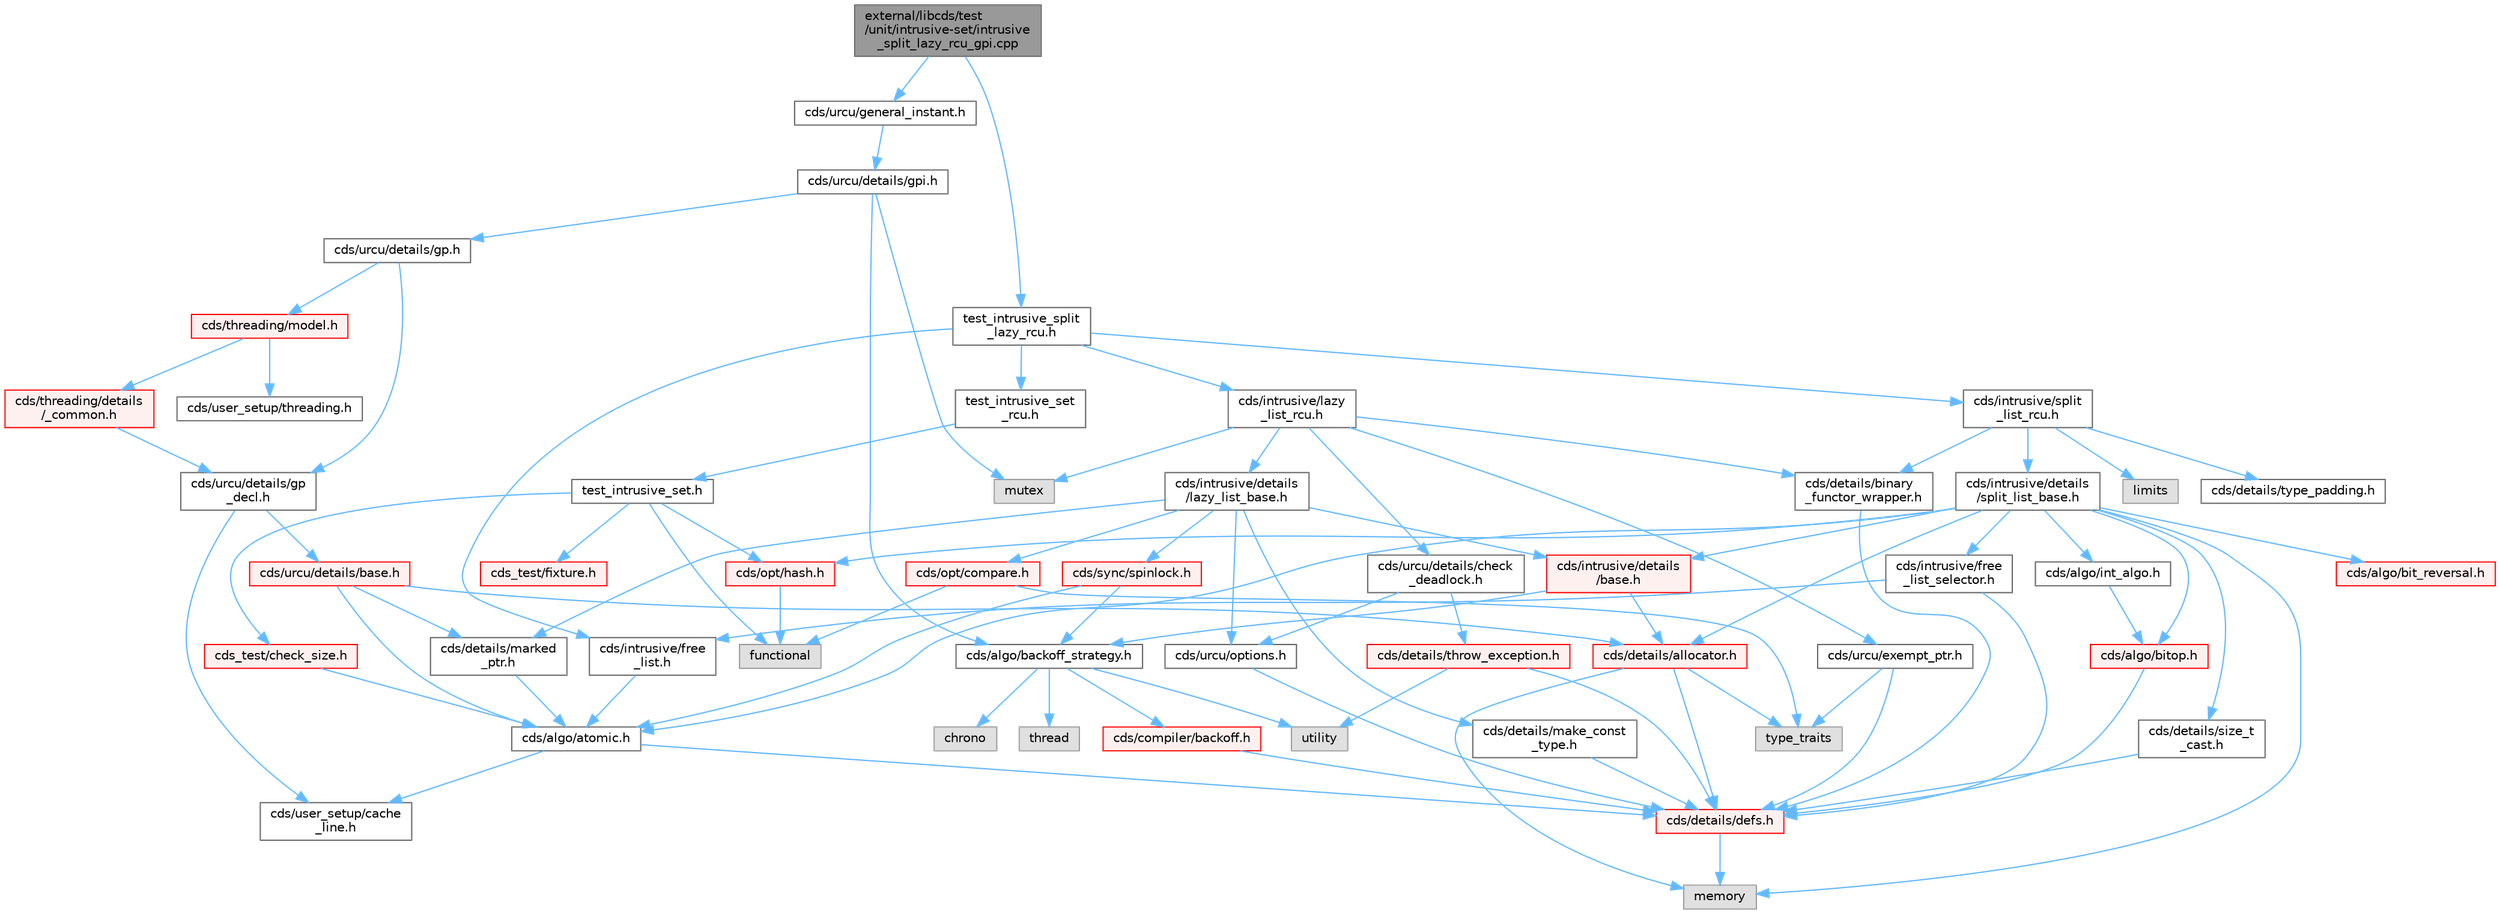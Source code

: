 digraph "external/libcds/test/unit/intrusive-set/intrusive_split_lazy_rcu_gpi.cpp"
{
 // LATEX_PDF_SIZE
  bgcolor="transparent";
  edge [fontname=Helvetica,fontsize=10,labelfontname=Helvetica,labelfontsize=10];
  node [fontname=Helvetica,fontsize=10,shape=box,height=0.2,width=0.4];
  Node1 [id="Node000001",label="external/libcds/test\l/unit/intrusive-set/intrusive\l_split_lazy_rcu_gpi.cpp",height=0.2,width=0.4,color="gray40", fillcolor="grey60", style="filled", fontcolor="black",tooltip=" "];
  Node1 -> Node2 [id="edge1_Node000001_Node000002",color="steelblue1",style="solid",tooltip=" "];
  Node2 [id="Node000002",label="cds/urcu/general_instant.h",height=0.2,width=0.4,color="grey40", fillcolor="white", style="filled",URL="$general__instant_8h.html",tooltip=" "];
  Node2 -> Node3 [id="edge2_Node000002_Node000003",color="steelblue1",style="solid",tooltip=" "];
  Node3 [id="Node000003",label="cds/urcu/details/gpi.h",height=0.2,width=0.4,color="grey40", fillcolor="white", style="filled",URL="$gpi_8h.html",tooltip=" "];
  Node3 -> Node4 [id="edge3_Node000003_Node000004",color="steelblue1",style="solid",tooltip=" "];
  Node4 [id="Node000004",label="mutex",height=0.2,width=0.4,color="grey60", fillcolor="#E0E0E0", style="filled",tooltip=" "];
  Node3 -> Node5 [id="edge4_Node000003_Node000005",color="steelblue1",style="solid",tooltip=" "];
  Node5 [id="Node000005",label="cds/urcu/details/gp.h",height=0.2,width=0.4,color="grey40", fillcolor="white", style="filled",URL="$gp_8h.html",tooltip=" "];
  Node5 -> Node6 [id="edge5_Node000005_Node000006",color="steelblue1",style="solid",tooltip=" "];
  Node6 [id="Node000006",label="cds/urcu/details/gp\l_decl.h",height=0.2,width=0.4,color="grey40", fillcolor="white", style="filled",URL="$gp__decl_8h.html",tooltip=" "];
  Node6 -> Node7 [id="edge6_Node000006_Node000007",color="steelblue1",style="solid",tooltip=" "];
  Node7 [id="Node000007",label="cds/urcu/details/base.h",height=0.2,width=0.4,color="red", fillcolor="#FFF0F0", style="filled",URL="$external_2libcds_2cds_2urcu_2details_2base_8h.html",tooltip=" "];
  Node7 -> Node8 [id="edge7_Node000007_Node000008",color="steelblue1",style="solid",tooltip=" "];
  Node8 [id="Node000008",label="cds/algo/atomic.h",height=0.2,width=0.4,color="grey40", fillcolor="white", style="filled",URL="$external_2libcds_2cds_2algo_2atomic_8h.html",tooltip=" "];
  Node8 -> Node9 [id="edge8_Node000008_Node000009",color="steelblue1",style="solid",tooltip=" "];
  Node9 [id="Node000009",label="cds/details/defs.h",height=0.2,width=0.4,color="red", fillcolor="#FFF0F0", style="filled",URL="$details_2defs_8h.html",tooltip=" "];
  Node9 -> Node17 [id="edge9_Node000009_Node000017",color="steelblue1",style="solid",tooltip=" "];
  Node17 [id="Node000017",label="memory",height=0.2,width=0.4,color="grey60", fillcolor="#E0E0E0", style="filled",tooltip=" "];
  Node8 -> Node22 [id="edge10_Node000008_Node000022",color="steelblue1",style="solid",tooltip=" "];
  Node22 [id="Node000022",label="cds/user_setup/cache\l_line.h",height=0.2,width=0.4,color="grey40", fillcolor="white", style="filled",URL="$cache__line_8h.html",tooltip="Cache-line size definition"];
  Node7 -> Node24 [id="edge11_Node000007_Node000024",color="steelblue1",style="solid",tooltip=" "];
  Node24 [id="Node000024",label="cds/details/allocator.h",height=0.2,width=0.4,color="red", fillcolor="#FFF0F0", style="filled",URL="$external_2libcds_2cds_2details_2allocator_8h.html",tooltip=" "];
  Node24 -> Node25 [id="edge12_Node000024_Node000025",color="steelblue1",style="solid",tooltip=" "];
  Node25 [id="Node000025",label="type_traits",height=0.2,width=0.4,color="grey60", fillcolor="#E0E0E0", style="filled",tooltip=" "];
  Node24 -> Node17 [id="edge13_Node000024_Node000017",color="steelblue1",style="solid",tooltip=" "];
  Node24 -> Node9 [id="edge14_Node000024_Node000009",color="steelblue1",style="solid",tooltip=" "];
  Node7 -> Node45 [id="edge15_Node000007_Node000045",color="steelblue1",style="solid",tooltip=" "];
  Node45 [id="Node000045",label="cds/details/marked\l_ptr.h",height=0.2,width=0.4,color="grey40", fillcolor="white", style="filled",URL="$marked__ptr_8h.html",tooltip=" "];
  Node45 -> Node8 [id="edge16_Node000045_Node000008",color="steelblue1",style="solid",tooltip=" "];
  Node6 -> Node22 [id="edge17_Node000006_Node000022",color="steelblue1",style="solid",tooltip=" "];
  Node5 -> Node46 [id="edge18_Node000005_Node000046",color="steelblue1",style="solid",tooltip=" "];
  Node46 [id="Node000046",label="cds/threading/model.h",height=0.2,width=0.4,color="red", fillcolor="#FFF0F0", style="filled",URL="$model_8h.html",tooltip=" "];
  Node46 -> Node47 [id="edge19_Node000046_Node000047",color="steelblue1",style="solid",tooltip=" "];
  Node47 [id="Node000047",label="cds/threading/details\l/_common.h",height=0.2,width=0.4,color="red", fillcolor="#FFF0F0", style="filled",URL="$__common_8h.html",tooltip=" "];
  Node47 -> Node6 [id="edge20_Node000047_Node000006",color="steelblue1",style="solid",tooltip=" "];
  Node46 -> Node51 [id="edge21_Node000046_Node000051",color="steelblue1",style="solid",tooltip=" "];
  Node51 [id="Node000051",label="cds/user_setup/threading.h",height=0.2,width=0.4,color="grey40", fillcolor="white", style="filled",URL="$external_2libcds_2cds_2user__setup_2threading_8h.html",tooltip=" "];
  Node3 -> Node53 [id="edge22_Node000003_Node000053",color="steelblue1",style="solid",tooltip=" "];
  Node53 [id="Node000053",label="cds/algo/backoff_strategy.h",height=0.2,width=0.4,color="grey40", fillcolor="white", style="filled",URL="$backoff__strategy_8h.html",tooltip=" "];
  Node53 -> Node41 [id="edge23_Node000053_Node000041",color="steelblue1",style="solid",tooltip=" "];
  Node41 [id="Node000041",label="utility",height=0.2,width=0.4,color="grey60", fillcolor="#E0E0E0", style="filled",tooltip=" "];
  Node53 -> Node36 [id="edge24_Node000053_Node000036",color="steelblue1",style="solid",tooltip=" "];
  Node36 [id="Node000036",label="thread",height=0.2,width=0.4,color="grey60", fillcolor="#E0E0E0", style="filled",tooltip=" "];
  Node53 -> Node54 [id="edge25_Node000053_Node000054",color="steelblue1",style="solid",tooltip=" "];
  Node54 [id="Node000054",label="chrono",height=0.2,width=0.4,color="grey60", fillcolor="#E0E0E0", style="filled",tooltip=" "];
  Node53 -> Node55 [id="edge26_Node000053_Node000055",color="steelblue1",style="solid",tooltip=" "];
  Node55 [id="Node000055",label="cds/compiler/backoff.h",height=0.2,width=0.4,color="red", fillcolor="#FFF0F0", style="filled",URL="$backoff_8h.html",tooltip=" "];
  Node55 -> Node9 [id="edge27_Node000055_Node000009",color="steelblue1",style="solid",tooltip=" "];
  Node1 -> Node57 [id="edge28_Node000001_Node000057",color="steelblue1",style="solid",tooltip=" "];
  Node57 [id="Node000057",label="test_intrusive_split\l_lazy_rcu.h",height=0.2,width=0.4,color="grey40", fillcolor="white", style="filled",URL="$test__intrusive__split__lazy__rcu_8h.html",tooltip=" "];
  Node57 -> Node58 [id="edge29_Node000057_Node000058",color="steelblue1",style="solid",tooltip=" "];
  Node58 [id="Node000058",label="test_intrusive_set\l_rcu.h",height=0.2,width=0.4,color="grey40", fillcolor="white", style="filled",URL="$test__intrusive__set__rcu_8h.html",tooltip=" "];
  Node58 -> Node59 [id="edge30_Node000058_Node000059",color="steelblue1",style="solid",tooltip=" "];
  Node59 [id="Node000059",label="test_intrusive_set.h",height=0.2,width=0.4,color="grey40", fillcolor="white", style="filled",URL="$intrusive-set_2test__intrusive__set_8h.html",tooltip=" "];
  Node59 -> Node60 [id="edge31_Node000059_Node000060",color="steelblue1",style="solid",tooltip=" "];
  Node60 [id="Node000060",label="cds_test/check_size.h",height=0.2,width=0.4,color="red", fillcolor="#FFF0F0", style="filled",URL="$check__size_8h.html",tooltip=" "];
  Node60 -> Node8 [id="edge32_Node000060_Node000008",color="steelblue1",style="solid",tooltip=" "];
  Node59 -> Node63 [id="edge33_Node000059_Node000063",color="steelblue1",style="solid",tooltip=" "];
  Node63 [id="Node000063",label="cds_test/fixture.h",height=0.2,width=0.4,color="red", fillcolor="#FFF0F0", style="filled",URL="$fixture_8h.html",tooltip=" "];
  Node59 -> Node66 [id="edge34_Node000059_Node000066",color="steelblue1",style="solid",tooltip=" "];
  Node66 [id="Node000066",label="cds/opt/hash.h",height=0.2,width=0.4,color="red", fillcolor="#FFF0F0", style="filled",URL="$external_2libcds_2cds_2opt_2hash_8h.html",tooltip=" "];
  Node66 -> Node68 [id="edge35_Node000066_Node000068",color="steelblue1",style="solid",tooltip=" "];
  Node68 [id="Node000068",label="functional",height=0.2,width=0.4,color="grey60", fillcolor="#E0E0E0", style="filled",tooltip=" "];
  Node59 -> Node68 [id="edge36_Node000059_Node000068",color="steelblue1",style="solid",tooltip=" "];
  Node57 -> Node71 [id="edge37_Node000057_Node000071",color="steelblue1",style="solid",tooltip=" "];
  Node71 [id="Node000071",label="cds/intrusive/lazy\l_list_rcu.h",height=0.2,width=0.4,color="grey40", fillcolor="white", style="filled",URL="$intrusive_2lazy__list__rcu_8h.html",tooltip=" "];
  Node71 -> Node4 [id="edge38_Node000071_Node000004",color="steelblue1",style="solid",tooltip=" "];
  Node71 -> Node72 [id="edge39_Node000071_Node000072",color="steelblue1",style="solid",tooltip=" "];
  Node72 [id="Node000072",label="cds/intrusive/details\l/lazy_list_base.h",height=0.2,width=0.4,color="grey40", fillcolor="white", style="filled",URL="$intrusive_2details_2lazy__list__base_8h.html",tooltip=" "];
  Node72 -> Node73 [id="edge40_Node000072_Node000073",color="steelblue1",style="solid",tooltip=" "];
  Node73 [id="Node000073",label="cds/intrusive/details\l/base.h",height=0.2,width=0.4,color="red", fillcolor="#FFF0F0", style="filled",URL="$external_2libcds_2cds_2intrusive_2details_2base_8h.html",tooltip=" "];
  Node73 -> Node24 [id="edge41_Node000073_Node000024",color="steelblue1",style="solid",tooltip=" "];
  Node73 -> Node53 [id="edge42_Node000073_Node000053",color="steelblue1",style="solid",tooltip=" "];
  Node72 -> Node76 [id="edge43_Node000072_Node000076",color="steelblue1",style="solid",tooltip=" "];
  Node76 [id="Node000076",label="cds/opt/compare.h",height=0.2,width=0.4,color="red", fillcolor="#FFF0F0", style="filled",URL="$external_2libcds_2cds_2opt_2compare_8h.html",tooltip=" "];
  Node76 -> Node25 [id="edge44_Node000076_Node000025",color="steelblue1",style="solid",tooltip=" "];
  Node76 -> Node68 [id="edge45_Node000076_Node000068",color="steelblue1",style="solid",tooltip=" "];
  Node72 -> Node45 [id="edge46_Node000072_Node000045",color="steelblue1",style="solid",tooltip=" "];
  Node72 -> Node77 [id="edge47_Node000072_Node000077",color="steelblue1",style="solid",tooltip=" "];
  Node77 [id="Node000077",label="cds/details/make_const\l_type.h",height=0.2,width=0.4,color="grey40", fillcolor="white", style="filled",URL="$make__const__type_8h.html",tooltip=" "];
  Node77 -> Node9 [id="edge48_Node000077_Node000009",color="steelblue1",style="solid",tooltip=" "];
  Node72 -> Node78 [id="edge49_Node000072_Node000078",color="steelblue1",style="solid",tooltip=" "];
  Node78 [id="Node000078",label="cds/sync/spinlock.h",height=0.2,width=0.4,color="red", fillcolor="#FFF0F0", style="filled",URL="$sync_2spinlock_8h.html",tooltip=" "];
  Node78 -> Node8 [id="edge50_Node000078_Node000008",color="steelblue1",style="solid",tooltip=" "];
  Node78 -> Node53 [id="edge51_Node000078_Node000053",color="steelblue1",style="solid",tooltip=" "];
  Node72 -> Node79 [id="edge52_Node000072_Node000079",color="steelblue1",style="solid",tooltip=" "];
  Node79 [id="Node000079",label="cds/urcu/options.h",height=0.2,width=0.4,color="grey40", fillcolor="white", style="filled",URL="$urcu_2options_8h.html",tooltip=" "];
  Node79 -> Node9 [id="edge53_Node000079_Node000009",color="steelblue1",style="solid",tooltip=" "];
  Node71 -> Node80 [id="edge54_Node000071_Node000080",color="steelblue1",style="solid",tooltip=" "];
  Node80 [id="Node000080",label="cds/urcu/details/check\l_deadlock.h",height=0.2,width=0.4,color="grey40", fillcolor="white", style="filled",URL="$check__deadlock_8h.html",tooltip=" "];
  Node80 -> Node79 [id="edge55_Node000080_Node000079",color="steelblue1",style="solid",tooltip=" "];
  Node80 -> Node39 [id="edge56_Node000080_Node000039",color="steelblue1",style="solid",tooltip=" "];
  Node39 [id="Node000039",label="cds/details/throw_exception.h",height=0.2,width=0.4,color="red", fillcolor="#FFF0F0", style="filled",URL="$throw__exception_8h.html",tooltip=" "];
  Node39 -> Node9 [id="edge57_Node000039_Node000009",color="steelblue1",style="solid",tooltip=" "];
  Node39 -> Node41 [id="edge58_Node000039_Node000041",color="steelblue1",style="solid",tooltip=" "];
  Node71 -> Node81 [id="edge59_Node000071_Node000081",color="steelblue1",style="solid",tooltip=" "];
  Node81 [id="Node000081",label="cds/details/binary\l_functor_wrapper.h",height=0.2,width=0.4,color="grey40", fillcolor="white", style="filled",URL="$binary__functor__wrapper_8h.html",tooltip=" "];
  Node81 -> Node9 [id="edge60_Node000081_Node000009",color="steelblue1",style="solid",tooltip=" "];
  Node71 -> Node82 [id="edge61_Node000071_Node000082",color="steelblue1",style="solid",tooltip=" "];
  Node82 [id="Node000082",label="cds/urcu/exempt_ptr.h",height=0.2,width=0.4,color="grey40", fillcolor="white", style="filled",URL="$exempt__ptr_8h.html",tooltip=" "];
  Node82 -> Node25 [id="edge62_Node000082_Node000025",color="steelblue1",style="solid",tooltip=" "];
  Node82 -> Node9 [id="edge63_Node000082_Node000009",color="steelblue1",style="solid",tooltip=" "];
  Node57 -> Node83 [id="edge64_Node000057_Node000083",color="steelblue1",style="solid",tooltip=" "];
  Node83 [id="Node000083",label="cds/intrusive/split\l_list_rcu.h",height=0.2,width=0.4,color="grey40", fillcolor="white", style="filled",URL="$split__list__rcu_8h.html",tooltip=" "];
  Node83 -> Node84 [id="edge65_Node000083_Node000084",color="steelblue1",style="solid",tooltip=" "];
  Node84 [id="Node000084",label="limits",height=0.2,width=0.4,color="grey60", fillcolor="#E0E0E0", style="filled",tooltip=" "];
  Node83 -> Node85 [id="edge66_Node000083_Node000085",color="steelblue1",style="solid",tooltip=" "];
  Node85 [id="Node000085",label="cds/intrusive/details\l/split_list_base.h",height=0.2,width=0.4,color="grey40", fillcolor="white", style="filled",URL="$intrusive_2details_2split__list__base_8h.html",tooltip=" "];
  Node85 -> Node73 [id="edge67_Node000085_Node000073",color="steelblue1",style="solid",tooltip=" "];
  Node85 -> Node8 [id="edge68_Node000085_Node000008",color="steelblue1",style="solid",tooltip=" "];
  Node85 -> Node86 [id="edge69_Node000085_Node000086",color="steelblue1",style="solid",tooltip=" "];
  Node86 [id="Node000086",label="cds/algo/bit_reversal.h",height=0.2,width=0.4,color="red", fillcolor="#FFF0F0", style="filled",URL="$bit__reversal_8h.html",tooltip=" "];
  Node85 -> Node24 [id="edge70_Node000085_Node000024",color="steelblue1",style="solid",tooltip=" "];
  Node85 -> Node31 [id="edge71_Node000085_Node000031",color="steelblue1",style="solid",tooltip=" "];
  Node31 [id="Node000031",label="cds/algo/int_algo.h",height=0.2,width=0.4,color="grey40", fillcolor="white", style="filled",URL="$int__algo_8h.html",tooltip=" "];
  Node31 -> Node32 [id="edge72_Node000031_Node000032",color="steelblue1",style="solid",tooltip=" "];
  Node32 [id="Node000032",label="cds/algo/bitop.h",height=0.2,width=0.4,color="red", fillcolor="#FFF0F0", style="filled",URL="$algo_2bitop_8h.html",tooltip=" "];
  Node32 -> Node9 [id="edge73_Node000032_Node000009",color="steelblue1",style="solid",tooltip=" "];
  Node85 -> Node32 [id="edge74_Node000085_Node000032",color="steelblue1",style="solid",tooltip=" "];
  Node85 -> Node66 [id="edge75_Node000085_Node000066",color="steelblue1",style="solid",tooltip=" "];
  Node85 -> Node87 [id="edge76_Node000085_Node000087",color="steelblue1",style="solid",tooltip=" "];
  Node87 [id="Node000087",label="cds/intrusive/free\l_list_selector.h",height=0.2,width=0.4,color="grey40", fillcolor="white", style="filled",URL="$free__list__selector_8h.html",tooltip=" "];
  Node87 -> Node9 [id="edge77_Node000087_Node000009",color="steelblue1",style="solid",tooltip=" "];
  Node87 -> Node88 [id="edge78_Node000087_Node000088",color="steelblue1",style="solid",tooltip=" "];
  Node88 [id="Node000088",label="cds/intrusive/free\l_list.h",height=0.2,width=0.4,color="grey40", fillcolor="white", style="filled",URL="$free__list_8h.html",tooltip=" "];
  Node88 -> Node8 [id="edge79_Node000088_Node000008",color="steelblue1",style="solid",tooltip=" "];
  Node85 -> Node89 [id="edge80_Node000085_Node000089",color="steelblue1",style="solid",tooltip=" "];
  Node89 [id="Node000089",label="cds/details/size_t\l_cast.h",height=0.2,width=0.4,color="grey40", fillcolor="white", style="filled",URL="$size__t__cast_8h.html",tooltip=" "];
  Node89 -> Node9 [id="edge81_Node000089_Node000009",color="steelblue1",style="solid",tooltip=" "];
  Node85 -> Node17 [id="edge82_Node000085_Node000017",color="steelblue1",style="solid",tooltip=" "];
  Node83 -> Node81 [id="edge83_Node000083_Node000081",color="steelblue1",style="solid",tooltip=" "];
  Node83 -> Node90 [id="edge84_Node000083_Node000090",color="steelblue1",style="solid",tooltip=" "];
  Node90 [id="Node000090",label="cds/details/type_padding.h",height=0.2,width=0.4,color="grey40", fillcolor="white", style="filled",URL="$type__padding_8h.html",tooltip=" "];
  Node57 -> Node88 [id="edge85_Node000057_Node000088",color="steelblue1",style="solid",tooltip=" "];
}
